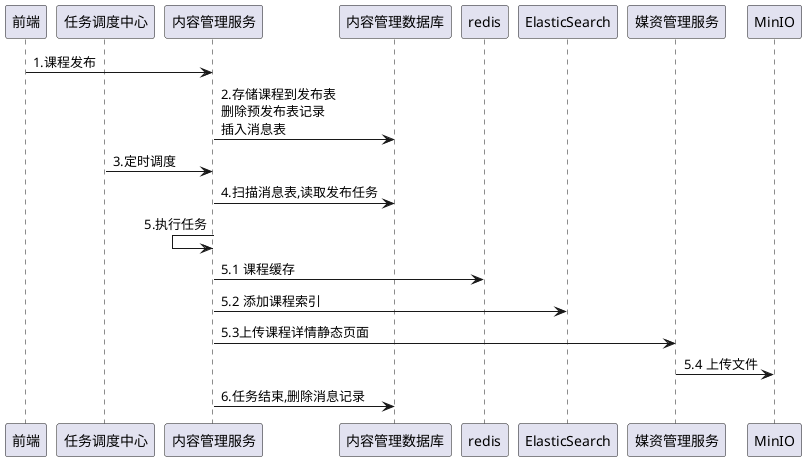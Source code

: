 @startuml

participant "前端" as front
participant "任务调度中心" as xxl_job
participant "内容管理服务" as content_service
participant "内容管理数据库" as content_db
participant "redis" as redis
participant "ElasticSearch" as es
participant "媒资管理服务" as media_service
participant MinIO as MinIO

front->content_service: 1.课程发布
content_service->content_db: 2.存储课程到发布表\n删除预发布表记录\n插入消息表
xxl_job->content_service: 3.定时调度
content_service->content_db: 4.扫描消息表,读取发布任务

content_service<-content_service: 5.执行任务

content_service->redis: 5.1 课程缓存
content_service->es: 5.2 添加课程索引
content_service->media_service: 5.3上传课程详情静态页面
media_service->MinIO: 5.4 上传文件

content_service->content_db: 6.任务结束,删除消息记录


@enduml